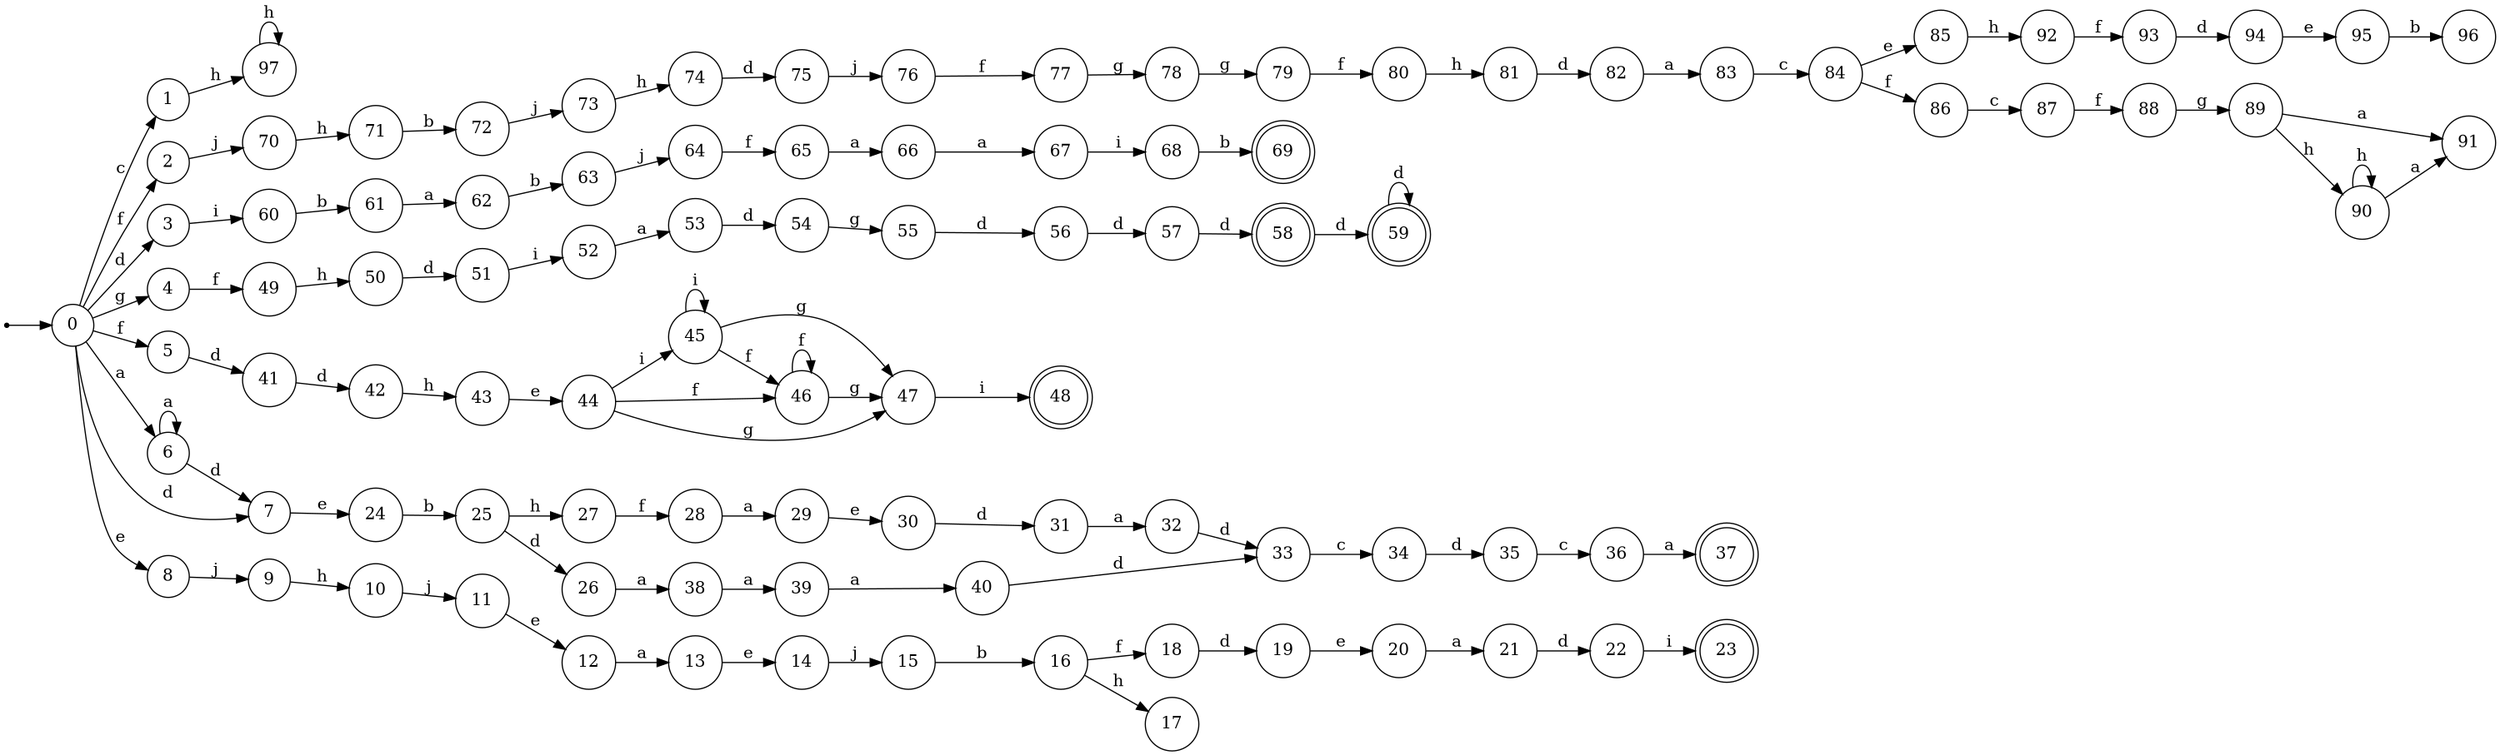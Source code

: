 digraph finite_state_machine {
rankdir=LR;
size="20,20";
node [shape = point]; "dummy0"
node [shape = circle]; "0";
"dummy0" -> "0";
node [shape = circle]; "1";
node [shape = circle]; "2";
node [shape = circle]; "3";
node [shape = circle]; "4";
node [shape = circle]; "5";
node [shape = circle]; "6";
node [shape = circle]; "7";
node [shape = circle]; "8";
node [shape = circle]; "9";
node [shape = circle]; "10";
node [shape = circle]; "11";
node [shape = circle]; "12";
node [shape = circle]; "13";
node [shape = circle]; "14";
node [shape = circle]; "15";
node [shape = circle]; "16";
node [shape = circle]; "17";
node [shape = circle]; "18";
node [shape = circle]; "19";
node [shape = circle]; "20";
node [shape = circle]; "21";
node [shape = circle]; "22";
node [shape = doublecircle]; "23";node [shape = circle]; "24";
node [shape = circle]; "25";
node [shape = circle]; "26";
node [shape = circle]; "27";
node [shape = circle]; "28";
node [shape = circle]; "29";
node [shape = circle]; "30";
node [shape = circle]; "31";
node [shape = circle]; "32";
node [shape = circle]; "33";
node [shape = circle]; "34";
node [shape = circle]; "35";
node [shape = circle]; "36";
node [shape = doublecircle]; "37";node [shape = circle]; "38";
node [shape = circle]; "39";
node [shape = circle]; "40";
node [shape = circle]; "41";
node [shape = circle]; "42";
node [shape = circle]; "43";
node [shape = circle]; "44";
node [shape = circle]; "45";
node [shape = circle]; "46";
node [shape = circle]; "47";
node [shape = doublecircle]; "48";node [shape = circle]; "49";
node [shape = circle]; "50";
node [shape = circle]; "51";
node [shape = circle]; "52";
node [shape = circle]; "53";
node [shape = circle]; "54";
node [shape = circle]; "55";
node [shape = circle]; "56";
node [shape = circle]; "57";
node [shape = doublecircle]; "58";node [shape = doublecircle]; "59";node [shape = circle]; "60";
node [shape = circle]; "61";
node [shape = circle]; "62";
node [shape = circle]; "63";
node [shape = circle]; "64";
node [shape = circle]; "65";
node [shape = circle]; "66";
node [shape = circle]; "67";
node [shape = circle]; "68";
node [shape = doublecircle]; "69";node [shape = circle]; "70";
node [shape = circle]; "71";
node [shape = circle]; "72";
node [shape = circle]; "73";
node [shape = circle]; "74";
node [shape = circle]; "75";
node [shape = circle]; "76";
node [shape = circle]; "77";
node [shape = circle]; "78";
node [shape = circle]; "79";
node [shape = circle]; "80";
node [shape = circle]; "81";
node [shape = circle]; "82";
node [shape = circle]; "83";
node [shape = circle]; "84";
node [shape = circle]; "85";
node [shape = circle]; "86";
node [shape = circle]; "87";
node [shape = circle]; "88";
node [shape = circle]; "89";
node [shape = circle]; "90";
node [shape = circle]; "91";
node [shape = circle]; "92";
node [shape = circle]; "93";
node [shape = circle]; "94";
node [shape = circle]; "95";
node [shape = circle]; "96";
node [shape = circle]; "97";
"0" -> "1" [label = "c"];
 "0" -> "2" [label = "f"];
 "0" -> "5" [label = "f"];
 "0" -> "3" [label = "d"];
 "0" -> "7" [label = "d"];
 "0" -> "4" [label = "g"];
 "0" -> "6" [label = "a"];
 "0" -> "8" [label = "e"];
 "8" -> "9" [label = "j"];
 "9" -> "10" [label = "h"];
 "10" -> "11" [label = "j"];
 "11" -> "12" [label = "e"];
 "12" -> "13" [label = "a"];
 "13" -> "14" [label = "e"];
 "14" -> "15" [label = "j"];
 "15" -> "16" [label = "b"];
 "16" -> "17" [label = "h"];
 "16" -> "18" [label = "f"];
 "18" -> "19" [label = "d"];
 "19" -> "20" [label = "e"];
 "20" -> "21" [label = "a"];
 "21" -> "22" [label = "d"];
 "22" -> "23" [label = "i"];
 "7" -> "24" [label = "e"];
 "24" -> "25" [label = "b"];
 "25" -> "26" [label = "d"];
 "25" -> "27" [label = "h"];
 "27" -> "28" [label = "f"];
 "28" -> "29" [label = "a"];
 "29" -> "30" [label = "e"];
 "30" -> "31" [label = "d"];
 "31" -> "32" [label = "a"];
 "32" -> "33" [label = "d"];
 "33" -> "34" [label = "c"];
 "34" -> "35" [label = "d"];
 "35" -> "36" [label = "c"];
 "36" -> "37" [label = "a"];
 "26" -> "38" [label = "a"];
 "38" -> "39" [label = "a"];
 "39" -> "40" [label = "a"];
 "40" -> "33" [label = "d"];
 "6" -> "6" [label = "a"];
 "6" -> "7" [label = "d"];
 "5" -> "41" [label = "d"];
 "41" -> "42" [label = "d"];
 "42" -> "43" [label = "h"];
 "43" -> "44" [label = "e"];
 "44" -> "45" [label = "i"];
 "44" -> "46" [label = "f"];
 "44" -> "47" [label = "g"];
 "47" -> "48" [label = "i"];
 "46" -> "46" [label = "f"];
 "46" -> "47" [label = "g"];
 "45" -> "45" [label = "i"];
 "45" -> "46" [label = "f"];
 "45" -> "47" [label = "g"];
 "4" -> "49" [label = "f"];
 "49" -> "50" [label = "h"];
 "50" -> "51" [label = "d"];
 "51" -> "52" [label = "i"];
 "52" -> "53" [label = "a"];
 "53" -> "54" [label = "d"];
 "54" -> "55" [label = "g"];
 "55" -> "56" [label = "d"];
 "56" -> "57" [label = "d"];
 "57" -> "58" [label = "d"];
 "58" -> "59" [label = "d"];
 "59" -> "59" [label = "d"];
 "3" -> "60" [label = "i"];
 "60" -> "61" [label = "b"];
 "61" -> "62" [label = "a"];
 "62" -> "63" [label = "b"];
 "63" -> "64" [label = "j"];
 "64" -> "65" [label = "f"];
 "65" -> "66" [label = "a"];
 "66" -> "67" [label = "a"];
 "67" -> "68" [label = "i"];
 "68" -> "69" [label = "b"];
 "2" -> "70" [label = "j"];
 "70" -> "71" [label = "h"];
 "71" -> "72" [label = "b"];
 "72" -> "73" [label = "j"];
 "73" -> "74" [label = "h"];
 "74" -> "75" [label = "d"];
 "75" -> "76" [label = "j"];
 "76" -> "77" [label = "f"];
 "77" -> "78" [label = "g"];
 "78" -> "79" [label = "g"];
 "79" -> "80" [label = "f"];
 "80" -> "81" [label = "h"];
 "81" -> "82" [label = "d"];
 "82" -> "83" [label = "a"];
 "83" -> "84" [label = "c"];
 "84" -> "85" [label = "e"];
 "84" -> "86" [label = "f"];
 "86" -> "87" [label = "c"];
 "87" -> "88" [label = "f"];
 "88" -> "89" [label = "g"];
 "89" -> "90" [label = "h"];
 "89" -> "91" [label = "a"];
 "90" -> "90" [label = "h"];
 "90" -> "91" [label = "a"];
 "85" -> "92" [label = "h"];
 "92" -> "93" [label = "f"];
 "93" -> "94" [label = "d"];
 "94" -> "95" [label = "e"];
 "95" -> "96" [label = "b"];
 "1" -> "97" [label = "h"];
 "97" -> "97" [label = "h"];
 }
